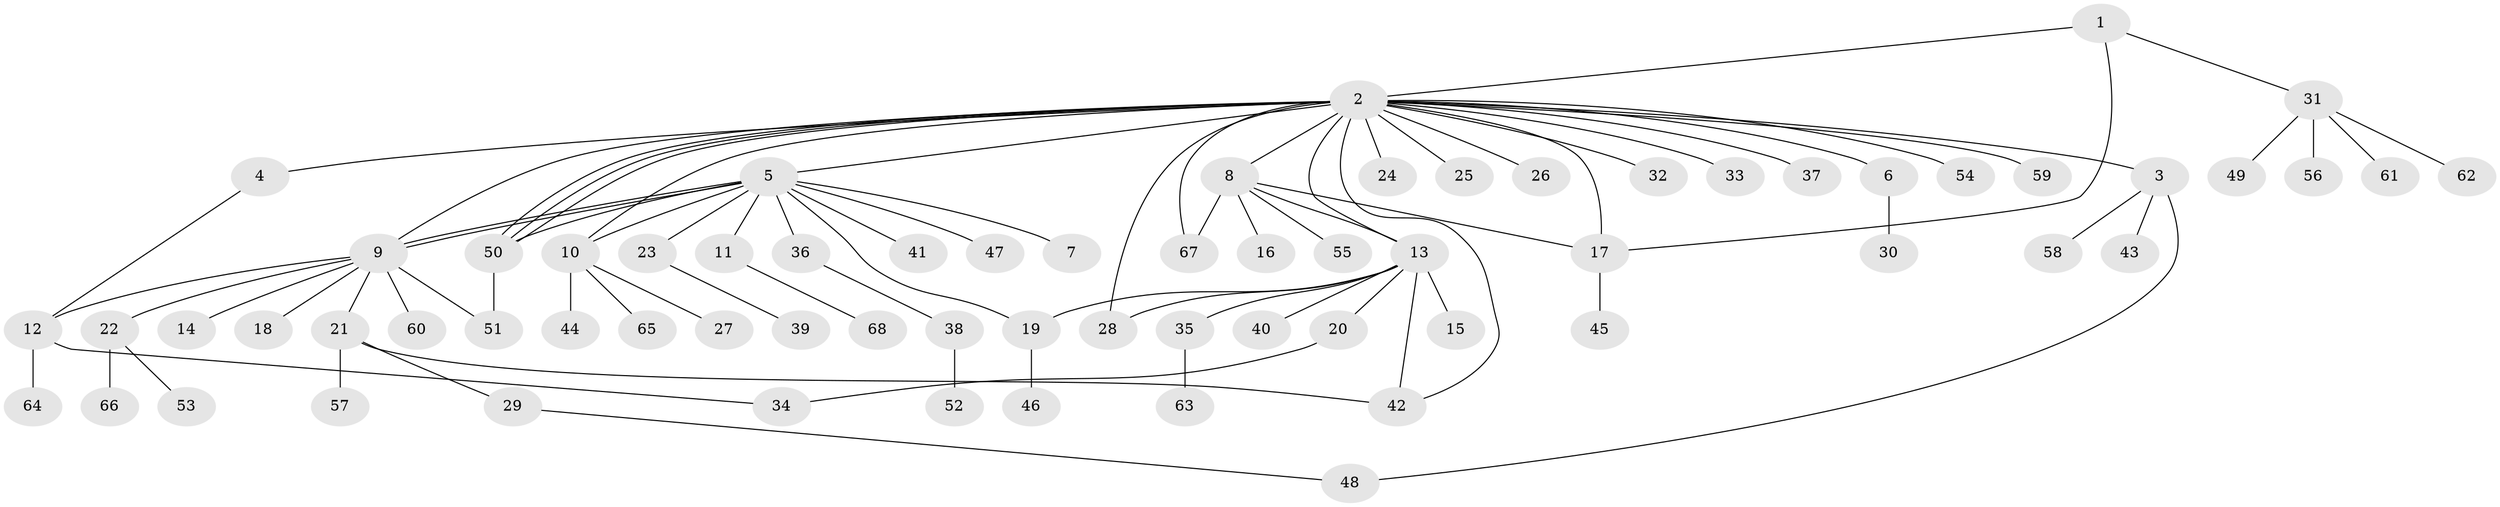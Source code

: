 // coarse degree distribution, {15: 0.037037037037037035, 1: 0.8888888888888888, 9: 0.037037037037037035, 4: 0.037037037037037035}
// Generated by graph-tools (version 1.1) at 2025/51/03/04/25 21:51:15]
// undirected, 68 vertices, 85 edges
graph export_dot {
graph [start="1"]
  node [color=gray90,style=filled];
  1;
  2;
  3;
  4;
  5;
  6;
  7;
  8;
  9;
  10;
  11;
  12;
  13;
  14;
  15;
  16;
  17;
  18;
  19;
  20;
  21;
  22;
  23;
  24;
  25;
  26;
  27;
  28;
  29;
  30;
  31;
  32;
  33;
  34;
  35;
  36;
  37;
  38;
  39;
  40;
  41;
  42;
  43;
  44;
  45;
  46;
  47;
  48;
  49;
  50;
  51;
  52;
  53;
  54;
  55;
  56;
  57;
  58;
  59;
  60;
  61;
  62;
  63;
  64;
  65;
  66;
  67;
  68;
  1 -- 2;
  1 -- 17;
  1 -- 31;
  2 -- 3;
  2 -- 4;
  2 -- 5;
  2 -- 6;
  2 -- 8;
  2 -- 9;
  2 -- 10;
  2 -- 13;
  2 -- 17;
  2 -- 24;
  2 -- 25;
  2 -- 26;
  2 -- 28;
  2 -- 32;
  2 -- 33;
  2 -- 37;
  2 -- 42;
  2 -- 50;
  2 -- 50;
  2 -- 50;
  2 -- 54;
  2 -- 59;
  2 -- 67;
  3 -- 43;
  3 -- 48;
  3 -- 58;
  4 -- 12;
  5 -- 7;
  5 -- 9;
  5 -- 9;
  5 -- 10;
  5 -- 11;
  5 -- 19;
  5 -- 23;
  5 -- 36;
  5 -- 41;
  5 -- 47;
  5 -- 50;
  6 -- 30;
  8 -- 13;
  8 -- 16;
  8 -- 17;
  8 -- 55;
  8 -- 67;
  9 -- 12;
  9 -- 14;
  9 -- 18;
  9 -- 21;
  9 -- 22;
  9 -- 51;
  9 -- 60;
  10 -- 27;
  10 -- 44;
  10 -- 65;
  11 -- 68;
  12 -- 34;
  12 -- 64;
  13 -- 15;
  13 -- 19;
  13 -- 20;
  13 -- 28;
  13 -- 35;
  13 -- 40;
  13 -- 42;
  17 -- 45;
  19 -- 46;
  20 -- 34;
  21 -- 29;
  21 -- 42;
  21 -- 57;
  22 -- 53;
  22 -- 66;
  23 -- 39;
  29 -- 48;
  31 -- 49;
  31 -- 56;
  31 -- 61;
  31 -- 62;
  35 -- 63;
  36 -- 38;
  38 -- 52;
  50 -- 51;
}
